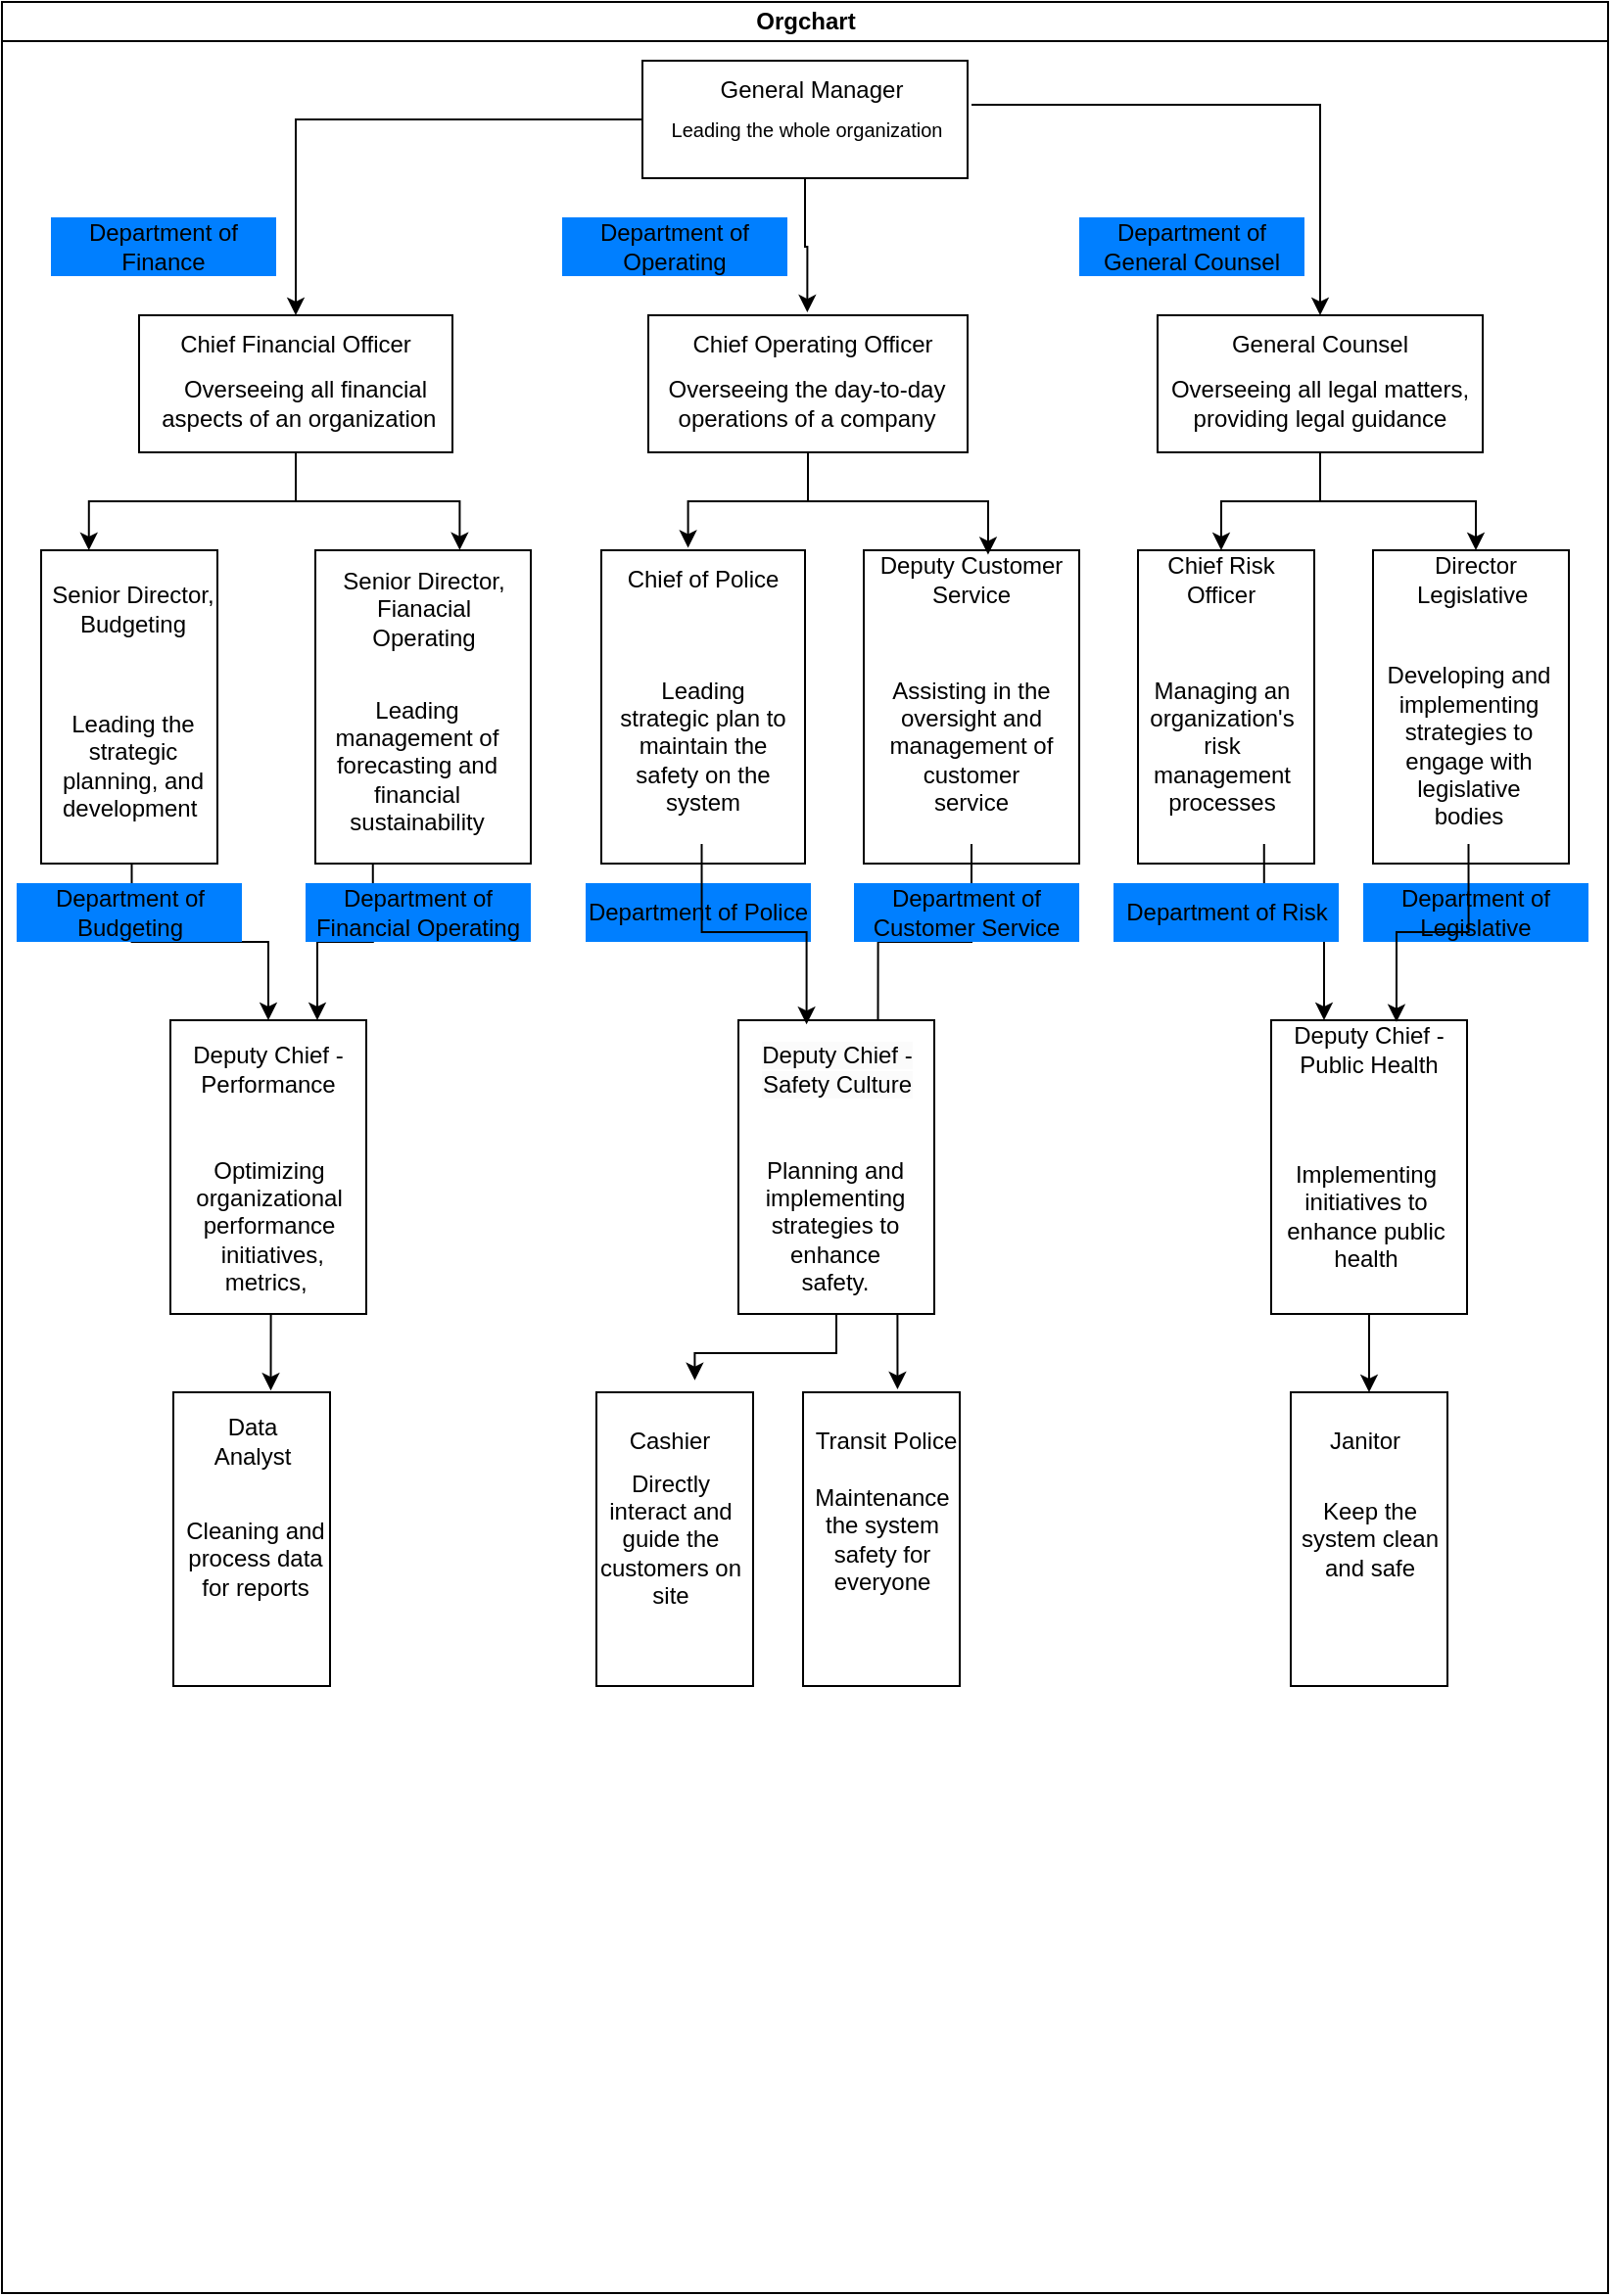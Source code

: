 <mxfile version="24.2.1" type="github">
  <diagram id="prtHgNgQTEPvFCAcTncT" name="Page-1">
    <mxGraphModel dx="1352" dy="1805" grid="1" gridSize="10" guides="1" tooltips="1" connect="1" arrows="1" fold="1" page="1" pageScale="1" pageWidth="827" pageHeight="1169" math="0" shadow="0">
      <root>
        <mxCell id="0" />
        <mxCell id="1" parent="0" />
        <mxCell id="dNxyNK7c78bLwvsdeMH5-11" value="Orgchart" style="swimlane;html=1;startSize=20;horizontal=1;containerType=tree;glass=0;" parent="1" vertex="1">
          <mxGeometry x="4" y="-40" width="820" height="1170" as="geometry">
            <mxRectangle width="90" height="30" as="alternateBounds" />
          </mxGeometry>
        </mxCell>
        <mxCell id="9DXy_nRxr1cRBCCIfclB-47" style="edgeStyle=orthogonalEdgeStyle;rounded=0;orthogonalLoop=1;jettySize=auto;html=1;" edge="1" parent="dNxyNK7c78bLwvsdeMH5-11" source="9DXy_nRxr1cRBCCIfclB-3" target="9DXy_nRxr1cRBCCIfclB-22">
          <mxGeometry relative="1" as="geometry" />
        </mxCell>
        <mxCell id="9DXy_nRxr1cRBCCIfclB-3" value="" style="verticalLabelPosition=bottom;verticalAlign=top;html=1;shape=mxgraph.basic.rect;fillColor2=none;strokeWidth=1;size=20;indent=5;" vertex="1" parent="dNxyNK7c78bLwvsdeMH5-11">
          <mxGeometry x="327" y="30" width="166" height="60" as="geometry" />
        </mxCell>
        <mxCell id="9DXy_nRxr1cRBCCIfclB-73" style="edgeStyle=orthogonalEdgeStyle;rounded=0;orthogonalLoop=1;jettySize=auto;html=1;entryX=0.25;entryY=0;entryDx=0;entryDy=0;" edge="1" parent="dNxyNK7c78bLwvsdeMH5-11" source="9DXy_nRxr1cRBCCIfclB-10" target="9DXy_nRxr1cRBCCIfclB-25">
          <mxGeometry relative="1" as="geometry" />
        </mxCell>
        <mxCell id="9DXy_nRxr1cRBCCIfclB-10" value="" style="verticalLabelPosition=bottom;verticalAlign=top;html=1;shape=mxgraph.basic.rect;fillColor2=none;strokeWidth=1;size=20;indent=5;" vertex="1" parent="dNxyNK7c78bLwvsdeMH5-11">
          <mxGeometry x="70" y="160" width="160" height="70" as="geometry" />
        </mxCell>
        <mxCell id="9DXy_nRxr1cRBCCIfclB-9" value="" style="verticalLabelPosition=bottom;verticalAlign=top;html=1;shape=mxgraph.basic.rect;fillColor2=none;strokeWidth=1;size=20;indent=5;" vertex="1" parent="dNxyNK7c78bLwvsdeMH5-11">
          <mxGeometry x="330" y="160" width="163" height="70" as="geometry" />
        </mxCell>
        <mxCell id="9DXy_nRxr1cRBCCIfclB-74" style="edgeStyle=orthogonalEdgeStyle;rounded=0;orthogonalLoop=1;jettySize=auto;html=1;entryX=0.5;entryY=0;entryDx=0;entryDy=0;" edge="1" parent="dNxyNK7c78bLwvsdeMH5-11" source="9DXy_nRxr1cRBCCIfclB-8" target="9DXy_nRxr1cRBCCIfclB-43">
          <mxGeometry relative="1" as="geometry" />
        </mxCell>
        <mxCell id="9DXy_nRxr1cRBCCIfclB-75" style="edgeStyle=orthogonalEdgeStyle;rounded=0;orthogonalLoop=1;jettySize=auto;html=1;entryX=0.5;entryY=0;entryDx=0;entryDy=0;" edge="1" parent="dNxyNK7c78bLwvsdeMH5-11" source="9DXy_nRxr1cRBCCIfclB-8" target="9DXy_nRxr1cRBCCIfclB-44">
          <mxGeometry relative="1" as="geometry" />
        </mxCell>
        <mxCell id="9DXy_nRxr1cRBCCIfclB-8" value="" style="verticalLabelPosition=bottom;verticalAlign=top;html=1;shape=mxgraph.basic.rect;fillColor2=none;strokeWidth=1;size=20;indent=5;" vertex="1" parent="dNxyNK7c78bLwvsdeMH5-11">
          <mxGeometry x="590" y="160" width="166" height="70" as="geometry" />
        </mxCell>
        <mxCell id="9DXy_nRxr1cRBCCIfclB-13" value="" style="verticalLabelPosition=bottom;verticalAlign=top;html=1;shape=mxgraph.basic.rect;fillColor2=none;strokeWidth=1;size=20;indent=5;" vertex="1" parent="dNxyNK7c78bLwvsdeMH5-11">
          <mxGeometry x="160" y="280" width="110" height="160" as="geometry" />
        </mxCell>
        <mxCell id="9DXy_nRxr1cRBCCIfclB-14" value="" style="verticalLabelPosition=bottom;verticalAlign=top;html=1;shape=mxgraph.basic.rect;fillColor2=none;strokeWidth=1;size=20;indent=5;" vertex="1" parent="dNxyNK7c78bLwvsdeMH5-11">
          <mxGeometry x="20" y="280" width="90" height="160" as="geometry" />
        </mxCell>
        <mxCell id="9DXy_nRxr1cRBCCIfclB-18" value="" style="verticalLabelPosition=bottom;verticalAlign=top;html=1;shape=mxgraph.basic.rect;fillColor2=none;strokeWidth=1;size=20;indent=5;" vertex="1" parent="dNxyNK7c78bLwvsdeMH5-11">
          <mxGeometry x="440" y="280" width="110" height="160" as="geometry" />
        </mxCell>
        <mxCell id="9DXy_nRxr1cRBCCIfclB-16" value="" style="verticalLabelPosition=bottom;verticalAlign=top;html=1;shape=mxgraph.basic.rect;fillColor2=none;strokeWidth=1;size=20;indent=5;" vertex="1" parent="dNxyNK7c78bLwvsdeMH5-11">
          <mxGeometry x="306" y="280" width="104" height="160" as="geometry" />
        </mxCell>
        <mxCell id="9DXy_nRxr1cRBCCIfclB-19" value="" style="verticalLabelPosition=bottom;verticalAlign=top;html=1;shape=mxgraph.basic.rect;fillColor2=none;strokeWidth=1;size=20;indent=5;" vertex="1" parent="dNxyNK7c78bLwvsdeMH5-11">
          <mxGeometry x="580" y="280" width="90" height="160" as="geometry" />
        </mxCell>
        <mxCell id="9DXy_nRxr1cRBCCIfclB-20" value="" style="verticalLabelPosition=bottom;verticalAlign=top;html=1;shape=mxgraph.basic.rect;fillColor2=none;strokeWidth=1;size=20;indent=5;" vertex="1" parent="dNxyNK7c78bLwvsdeMH5-11">
          <mxGeometry x="700" y="280" width="100" height="160" as="geometry" />
        </mxCell>
        <mxCell id="9DXy_nRxr1cRBCCIfclB-50" style="edgeStyle=orthogonalEdgeStyle;rounded=0;orthogonalLoop=1;jettySize=auto;html=1;exitX=1;exitY=0.75;exitDx=0;exitDy=0;entryX=0.5;entryY=0;entryDx=0;entryDy=0;" edge="1" parent="dNxyNK7c78bLwvsdeMH5-11" source="9DXy_nRxr1cRBCCIfclB-21" target="9DXy_nRxr1cRBCCIfclB-24">
          <mxGeometry relative="1" as="geometry" />
        </mxCell>
        <mxCell id="9DXy_nRxr1cRBCCIfclB-21" value="General Manager" style="text;html=1;align=center;verticalAlign=middle;whiteSpace=wrap;rounded=0;" vertex="1" parent="dNxyNK7c78bLwvsdeMH5-11">
          <mxGeometry x="332" y="30" width="163" height="30" as="geometry" />
        </mxCell>
        <mxCell id="9DXy_nRxr1cRBCCIfclB-22" value="Chief Financial Officer" style="text;html=1;align=center;verticalAlign=middle;whiteSpace=wrap;rounded=0;" vertex="1" parent="dNxyNK7c78bLwvsdeMH5-11">
          <mxGeometry x="80" y="160" width="140" height="30" as="geometry" />
        </mxCell>
        <mxCell id="9DXy_nRxr1cRBCCIfclB-24" value="General Counsel" style="text;html=1;align=center;verticalAlign=middle;whiteSpace=wrap;rounded=0;" vertex="1" parent="dNxyNK7c78bLwvsdeMH5-11">
          <mxGeometry x="608" y="160" width="130" height="30" as="geometry" />
        </mxCell>
        <mxCell id="9DXy_nRxr1cRBCCIfclB-25" value="Senior Director, Budgeting" style="text;html=1;align=center;verticalAlign=middle;whiteSpace=wrap;rounded=0;" vertex="1" parent="dNxyNK7c78bLwvsdeMH5-11">
          <mxGeometry x="22.5" y="280" width="87.5" height="60" as="geometry" />
        </mxCell>
        <mxCell id="9DXy_nRxr1cRBCCIfclB-27" value="Senior Director, Fianacial Operating" style="text;html=1;align=center;verticalAlign=middle;whiteSpace=wrap;rounded=0;" vertex="1" parent="dNxyNK7c78bLwvsdeMH5-11">
          <mxGeometry x="167.5" y="295" width="95" height="30" as="geometry" />
        </mxCell>
        <mxCell id="9DXy_nRxr1cRBCCIfclB-40" value="Chief of Police" style="text;html=1;align=center;verticalAlign=middle;whiteSpace=wrap;rounded=0;" vertex="1" parent="dNxyNK7c78bLwvsdeMH5-11">
          <mxGeometry x="311" y="280" width="94" height="30" as="geometry" />
        </mxCell>
        <mxCell id="9DXy_nRxr1cRBCCIfclB-42" value="Deputy Customer Service" style="text;html=1;align=center;verticalAlign=middle;whiteSpace=wrap;rounded=0;" vertex="1" parent="dNxyNK7c78bLwvsdeMH5-11">
          <mxGeometry x="440" y="280" width="110" height="30" as="geometry" />
        </mxCell>
        <mxCell id="9DXy_nRxr1cRBCCIfclB-43" value="Chief Risk Officer" style="text;html=1;align=center;verticalAlign=middle;whiteSpace=wrap;rounded=0;" vertex="1" parent="dNxyNK7c78bLwvsdeMH5-11">
          <mxGeometry x="580" y="280" width="85" height="30" as="geometry" />
        </mxCell>
        <mxCell id="9DXy_nRxr1cRBCCIfclB-44" value="Director Legislative&amp;nbsp;" style="text;html=1;align=center;verticalAlign=middle;whiteSpace=wrap;rounded=0;" vertex="1" parent="dNxyNK7c78bLwvsdeMH5-11">
          <mxGeometry x="705" y="280" width="95" height="30" as="geometry" />
        </mxCell>
        <mxCell id="9DXy_nRxr1cRBCCIfclB-46" style="edgeStyle=orthogonalEdgeStyle;rounded=0;orthogonalLoop=1;jettySize=auto;html=1;entryX=0.498;entryY=-0.021;entryDx=0;entryDy=0;entryPerimeter=0;" edge="1" parent="dNxyNK7c78bLwvsdeMH5-11" source="9DXy_nRxr1cRBCCIfclB-3" target="9DXy_nRxr1cRBCCIfclB-9">
          <mxGeometry relative="1" as="geometry" />
        </mxCell>
        <mxCell id="9DXy_nRxr1cRBCCIfclB-52" value="Chief Operating Officer" style="text;html=1;align=center;verticalAlign=middle;whiteSpace=wrap;rounded=0;" vertex="1" parent="dNxyNK7c78bLwvsdeMH5-11">
          <mxGeometry x="339" y="160" width="150" height="30" as="geometry" />
        </mxCell>
        <mxCell id="9DXy_nRxr1cRBCCIfclB-57" value="&lt;font style=&quot;font-size: 10px;&quot;&gt;Leading the whole organization&lt;/font&gt;" style="text;html=1;align=center;verticalAlign=middle;whiteSpace=wrap;rounded=0;" vertex="1" parent="dNxyNK7c78bLwvsdeMH5-11">
          <mxGeometry x="332" y="50" width="158" height="30" as="geometry" />
        </mxCell>
        <mxCell id="9DXy_nRxr1cRBCCIfclB-58" value="Department of Finance" style="text;html=1;align=center;verticalAlign=middle;whiteSpace=wrap;rounded=0;fillColor=#007FFF;" vertex="1" parent="dNxyNK7c78bLwvsdeMH5-11">
          <mxGeometry x="25" y="110" width="115" height="30" as="geometry" />
        </mxCell>
        <mxCell id="9DXy_nRxr1cRBCCIfclB-59" value="Department of Operating" style="text;html=1;align=center;verticalAlign=middle;whiteSpace=wrap;rounded=0;fillColor=#007FFF;" vertex="1" parent="dNxyNK7c78bLwvsdeMH5-11">
          <mxGeometry x="286" y="110" width="115" height="30" as="geometry" />
        </mxCell>
        <mxCell id="9DXy_nRxr1cRBCCIfclB-60" value="Department of General Counsel" style="text;html=1;align=center;verticalAlign=middle;whiteSpace=wrap;rounded=0;fillColor=#007FFF;" vertex="1" parent="dNxyNK7c78bLwvsdeMH5-11">
          <mxGeometry x="550" y="110" width="115" height="30" as="geometry" />
        </mxCell>
        <mxCell id="9DXy_nRxr1cRBCCIfclB-67" style="edgeStyle=orthogonalEdgeStyle;rounded=0;orthogonalLoop=1;jettySize=auto;html=1;entryX=0.426;entryY=-0.008;entryDx=0;entryDy=0;entryPerimeter=0;" edge="1" parent="dNxyNK7c78bLwvsdeMH5-11" source="9DXy_nRxr1cRBCCIfclB-9" target="9DXy_nRxr1cRBCCIfclB-16">
          <mxGeometry relative="1" as="geometry" />
        </mxCell>
        <mxCell id="9DXy_nRxr1cRBCCIfclB-68" style="edgeStyle=orthogonalEdgeStyle;rounded=0;orthogonalLoop=1;jettySize=auto;html=1;entryX=0.577;entryY=0.014;entryDx=0;entryDy=0;entryPerimeter=0;" edge="1" parent="dNxyNK7c78bLwvsdeMH5-11" source="9DXy_nRxr1cRBCCIfclB-9" target="9DXy_nRxr1cRBCCIfclB-18">
          <mxGeometry relative="1" as="geometry" />
        </mxCell>
        <mxCell id="9DXy_nRxr1cRBCCIfclB-71" style="edgeStyle=orthogonalEdgeStyle;rounded=0;orthogonalLoop=1;jettySize=auto;html=1;entryX=0.67;entryY=-0.001;entryDx=0;entryDy=0;entryPerimeter=0;" edge="1" parent="dNxyNK7c78bLwvsdeMH5-11" source="9DXy_nRxr1cRBCCIfclB-10" target="9DXy_nRxr1cRBCCIfclB-13">
          <mxGeometry relative="1" as="geometry" />
        </mxCell>
        <mxCell id="9DXy_nRxr1cRBCCIfclB-78" value="Overseeing all financial aspects of an organization &amp;nbsp;" style="text;html=1;align=center;verticalAlign=middle;whiteSpace=wrap;rounded=0;" vertex="1" parent="dNxyNK7c78bLwvsdeMH5-11">
          <mxGeometry x="80" y="190" width="150" height="30" as="geometry" />
        </mxCell>
        <mxCell id="9DXy_nRxr1cRBCCIfclB-80" value="Overseeing the day-to-day operations of a company" style="text;html=1;align=center;verticalAlign=middle;whiteSpace=wrap;rounded=0;" vertex="1" parent="dNxyNK7c78bLwvsdeMH5-11">
          <mxGeometry x="332" y="190" width="158" height="30" as="geometry" />
        </mxCell>
        <mxCell id="9DXy_nRxr1cRBCCIfclB-81" value="Overseeing all legal matters, providing legal guidance" style="text;html=1;align=center;verticalAlign=middle;whiteSpace=wrap;rounded=0;" vertex="1" parent="dNxyNK7c78bLwvsdeMH5-11">
          <mxGeometry x="594" y="190" width="158" height="30" as="geometry" />
        </mxCell>
        <mxCell id="9DXy_nRxr1cRBCCIfclB-113" style="edgeStyle=orthogonalEdgeStyle;rounded=0;orthogonalLoop=1;jettySize=auto;html=1;exitX=0.5;exitY=1;exitDx=0;exitDy=0;entryX=0.5;entryY=0;entryDx=0;entryDy=0;" edge="1" parent="dNxyNK7c78bLwvsdeMH5-11" source="9DXy_nRxr1cRBCCIfclB-82" target="9DXy_nRxr1cRBCCIfclB-108">
          <mxGeometry relative="1" as="geometry" />
        </mxCell>
        <mxCell id="9DXy_nRxr1cRBCCIfclB-82" value="Leading the strategic planning, and development&amp;nbsp;" style="text;html=1;align=center;verticalAlign=middle;whiteSpace=wrap;rounded=0;" vertex="1" parent="dNxyNK7c78bLwvsdeMH5-11">
          <mxGeometry x="22.5" y="340" width="87.5" height="100" as="geometry" />
        </mxCell>
        <mxCell id="9DXy_nRxr1cRBCCIfclB-116" style="edgeStyle=orthogonalEdgeStyle;rounded=0;orthogonalLoop=1;jettySize=auto;html=1;exitX=0.25;exitY=1;exitDx=0;exitDy=0;entryX=0.75;entryY=0;entryDx=0;entryDy=0;" edge="1" parent="dNxyNK7c78bLwvsdeMH5-11" source="9DXy_nRxr1cRBCCIfclB-84" target="9DXy_nRxr1cRBCCIfclB-108">
          <mxGeometry relative="1" as="geometry" />
        </mxCell>
        <mxCell id="9DXy_nRxr1cRBCCIfclB-84" value="Leading management of forecasting and financial sustainability" style="text;html=1;align=center;verticalAlign=middle;whiteSpace=wrap;rounded=0;" vertex="1" parent="dNxyNK7c78bLwvsdeMH5-11">
          <mxGeometry x="167.5" y="340" width="87.5" height="100" as="geometry" />
        </mxCell>
        <mxCell id="9DXy_nRxr1cRBCCIfclB-86" value="Leading strategic plan to maintain the safety on the system" style="text;html=1;align=center;verticalAlign=middle;whiteSpace=wrap;rounded=0;" vertex="1" parent="dNxyNK7c78bLwvsdeMH5-11">
          <mxGeometry x="313.5" y="330" width="87.5" height="100" as="geometry" />
        </mxCell>
        <mxCell id="9DXy_nRxr1cRBCCIfclB-118" style="edgeStyle=orthogonalEdgeStyle;rounded=0;orthogonalLoop=1;jettySize=auto;html=1;exitX=0.5;exitY=1;exitDx=0;exitDy=0;entryX=0.75;entryY=0;entryDx=0;entryDy=0;" edge="1" parent="dNxyNK7c78bLwvsdeMH5-11" source="9DXy_nRxr1cRBCCIfclB-87" target="9DXy_nRxr1cRBCCIfclB-101">
          <mxGeometry relative="1" as="geometry" />
        </mxCell>
        <mxCell id="9DXy_nRxr1cRBCCIfclB-87" value="Assisting in the oversight and management of customer service" style="text;html=1;align=center;verticalAlign=middle;whiteSpace=wrap;rounded=0;" vertex="1" parent="dNxyNK7c78bLwvsdeMH5-11">
          <mxGeometry x="451.25" y="330" width="87.5" height="100" as="geometry" />
        </mxCell>
        <mxCell id="9DXy_nRxr1cRBCCIfclB-119" style="edgeStyle=orthogonalEdgeStyle;rounded=0;orthogonalLoop=1;jettySize=auto;html=1;exitX=0.75;exitY=1;exitDx=0;exitDy=0;entryX=0.25;entryY=0;entryDx=0;entryDy=0;" edge="1" parent="dNxyNK7c78bLwvsdeMH5-11" source="9DXy_nRxr1cRBCCIfclB-88" target="9DXy_nRxr1cRBCCIfclB-112">
          <mxGeometry relative="1" as="geometry" />
        </mxCell>
        <mxCell id="9DXy_nRxr1cRBCCIfclB-88" value="Managing an organization&#39;s risk management processes" style="text;html=1;align=center;verticalAlign=middle;whiteSpace=wrap;rounded=0;" vertex="1" parent="dNxyNK7c78bLwvsdeMH5-11">
          <mxGeometry x="578.75" y="330" width="87.5" height="100" as="geometry" />
        </mxCell>
        <mxCell id="9DXy_nRxr1cRBCCIfclB-89" value="Developing and implementing strategies to engage with legislative bodies" style="text;html=1;align=center;verticalAlign=middle;whiteSpace=wrap;rounded=0;" vertex="1" parent="dNxyNK7c78bLwvsdeMH5-11">
          <mxGeometry x="705" y="330" width="87.5" height="100" as="geometry" />
        </mxCell>
        <mxCell id="9DXy_nRxr1cRBCCIfclB-92" value="Department of Budgeting" style="text;html=1;align=center;verticalAlign=middle;whiteSpace=wrap;rounded=0;fillColor=#007FFF;" vertex="1" parent="dNxyNK7c78bLwvsdeMH5-11">
          <mxGeometry x="7.5" y="450" width="115" height="30" as="geometry" />
        </mxCell>
        <mxCell id="9DXy_nRxr1cRBCCIfclB-93" value="Department of Financial Operating" style="text;html=1;align=center;verticalAlign=middle;whiteSpace=wrap;rounded=0;fillColor=#007FFF;" vertex="1" parent="dNxyNK7c78bLwvsdeMH5-11">
          <mxGeometry x="155" y="450" width="115" height="30" as="geometry" />
        </mxCell>
        <mxCell id="9DXy_nRxr1cRBCCIfclB-94" value="Department of Police" style="text;html=1;align=center;verticalAlign=middle;whiteSpace=wrap;rounded=0;fillColor=#007FFF;" vertex="1" parent="dNxyNK7c78bLwvsdeMH5-11">
          <mxGeometry x="298" y="450" width="115" height="30" as="geometry" />
        </mxCell>
        <mxCell id="9DXy_nRxr1cRBCCIfclB-95" value="Department of Customer Service" style="text;html=1;align=center;verticalAlign=middle;whiteSpace=wrap;rounded=0;fillColor=#007FFF;" vertex="1" parent="dNxyNK7c78bLwvsdeMH5-11">
          <mxGeometry x="435" y="450" width="115" height="30" as="geometry" />
        </mxCell>
        <mxCell id="9DXy_nRxr1cRBCCIfclB-96" value="Department of Risk" style="text;html=1;align=center;verticalAlign=middle;whiteSpace=wrap;rounded=0;fillColor=#007FFF;" vertex="1" parent="dNxyNK7c78bLwvsdeMH5-11">
          <mxGeometry x="567.5" y="450" width="115" height="30" as="geometry" />
        </mxCell>
        <mxCell id="9DXy_nRxr1cRBCCIfclB-97" value="Department of Legislative" style="text;html=1;align=center;verticalAlign=middle;whiteSpace=wrap;rounded=0;fillColor=#007FFF;" vertex="1" parent="dNxyNK7c78bLwvsdeMH5-11">
          <mxGeometry x="695" y="450" width="115" height="30" as="geometry" />
        </mxCell>
        <mxCell id="9DXy_nRxr1cRBCCIfclB-100" value="" style="rounded=0;whiteSpace=wrap;html=1;" vertex="1" parent="dNxyNK7c78bLwvsdeMH5-11">
          <mxGeometry x="376" y="520" width="100" height="150" as="geometry" />
        </mxCell>
        <mxCell id="9DXy_nRxr1cRBCCIfclB-101" value="&lt;span style=&quot;caret-color: rgb(0, 0, 0); color: rgb(0, 0, 0); font-family: Helvetica; font-size: 12px; font-style: normal; font-variant-caps: normal; font-weight: 400; letter-spacing: normal; orphans: auto; text-align: center; text-indent: 0px; text-transform: none; white-space: normal; widows: auto; word-spacing: 0px; -webkit-text-stroke-width: 0px; background-color: rgb(251, 251, 251); text-decoration: none; display: inline !important; float: none;&quot;&gt;Deputy Chief - Safety Culture&lt;/span&gt;" style="text;html=1;align=center;verticalAlign=middle;whiteSpace=wrap;rounded=0;" vertex="1" parent="dNxyNK7c78bLwvsdeMH5-11">
          <mxGeometry x="383.5" y="530" width="85" height="30" as="geometry" />
        </mxCell>
        <mxCell id="9DXy_nRxr1cRBCCIfclB-126" style="edgeStyle=orthogonalEdgeStyle;rounded=0;orthogonalLoop=1;jettySize=auto;html=1;exitX=0.5;exitY=1;exitDx=0;exitDy=0;entryX=0.5;entryY=0;entryDx=0;entryDy=0;" edge="1" parent="dNxyNK7c78bLwvsdeMH5-11" source="9DXy_nRxr1cRBCCIfclB-103" target="9DXy_nRxr1cRBCCIfclB-124">
          <mxGeometry relative="1" as="geometry" />
        </mxCell>
        <mxCell id="9DXy_nRxr1cRBCCIfclB-103" value="" style="rounded=0;whiteSpace=wrap;html=1;" vertex="1" parent="dNxyNK7c78bLwvsdeMH5-11">
          <mxGeometry x="648" y="520" width="100" height="150" as="geometry" />
        </mxCell>
        <mxCell id="9DXy_nRxr1cRBCCIfclB-104" value="" style="rounded=0;whiteSpace=wrap;html=1;" vertex="1" parent="dNxyNK7c78bLwvsdeMH5-11">
          <mxGeometry x="87.5" y="710" width="80" height="150" as="geometry" />
        </mxCell>
        <mxCell id="9DXy_nRxr1cRBCCIfclB-105" value="" style="rounded=0;whiteSpace=wrap;html=1;" vertex="1" parent="dNxyNK7c78bLwvsdeMH5-11">
          <mxGeometry x="409" y="710" width="80" height="150" as="geometry" />
        </mxCell>
        <mxCell id="9DXy_nRxr1cRBCCIfclB-106" value="" style="rounded=0;whiteSpace=wrap;html=1;" vertex="1" parent="dNxyNK7c78bLwvsdeMH5-11">
          <mxGeometry x="303.5" y="710" width="80" height="150" as="geometry" />
        </mxCell>
        <mxCell id="9DXy_nRxr1cRBCCIfclB-108" value="" style="rounded=0;whiteSpace=wrap;html=1;" vertex="1" parent="dNxyNK7c78bLwvsdeMH5-11">
          <mxGeometry x="86" y="520" width="100" height="150" as="geometry" />
        </mxCell>
        <mxCell id="9DXy_nRxr1cRBCCIfclB-109" value="Cashier" style="text;html=1;align=center;verticalAlign=middle;whiteSpace=wrap;rounded=0;" vertex="1" parent="dNxyNK7c78bLwvsdeMH5-11">
          <mxGeometry x="311" y="720" width="60" height="30" as="geometry" />
        </mxCell>
        <mxCell id="9DXy_nRxr1cRBCCIfclB-110" value="Transit Police" style="text;html=1;align=center;verticalAlign=middle;whiteSpace=wrap;rounded=0;" vertex="1" parent="dNxyNK7c78bLwvsdeMH5-11">
          <mxGeometry x="413" y="720" width="77" height="30" as="geometry" />
        </mxCell>
        <mxCell id="9DXy_nRxr1cRBCCIfclB-111" value="Deputy Chief - Performance" style="text;html=1;align=center;verticalAlign=middle;whiteSpace=wrap;rounded=0;" vertex="1" parent="dNxyNK7c78bLwvsdeMH5-11">
          <mxGeometry x="81" y="530" width="110" height="30" as="geometry" />
        </mxCell>
        <mxCell id="9DXy_nRxr1cRBCCIfclB-112" value="Deputy Chief - Public Health" style="text;html=1;align=center;verticalAlign=middle;whiteSpace=wrap;rounded=0;" vertex="1" parent="dNxyNK7c78bLwvsdeMH5-11">
          <mxGeometry x="652" y="520" width="92" height="30" as="geometry" />
        </mxCell>
        <mxCell id="9DXy_nRxr1cRBCCIfclB-117" style="edgeStyle=orthogonalEdgeStyle;rounded=0;orthogonalLoop=1;jettySize=auto;html=1;exitX=0.5;exitY=1;exitDx=0;exitDy=0;entryX=0.348;entryY=0.014;entryDx=0;entryDy=0;entryPerimeter=0;" edge="1" parent="dNxyNK7c78bLwvsdeMH5-11" source="9DXy_nRxr1cRBCCIfclB-86" target="9DXy_nRxr1cRBCCIfclB-100">
          <mxGeometry relative="1" as="geometry" />
        </mxCell>
        <mxCell id="9DXy_nRxr1cRBCCIfclB-120" style="edgeStyle=orthogonalEdgeStyle;rounded=0;orthogonalLoop=1;jettySize=auto;html=1;exitX=0.5;exitY=1;exitDx=0;exitDy=0;entryX=0.652;entryY=0.029;entryDx=0;entryDy=0;entryPerimeter=0;" edge="1" parent="dNxyNK7c78bLwvsdeMH5-11" source="9DXy_nRxr1cRBCCIfclB-89" target="9DXy_nRxr1cRBCCIfclB-112">
          <mxGeometry relative="1" as="geometry" />
        </mxCell>
        <mxCell id="9DXy_nRxr1cRBCCIfclB-121" style="edgeStyle=orthogonalEdgeStyle;rounded=0;orthogonalLoop=1;jettySize=auto;html=1;exitX=0.5;exitY=1;exitDx=0;exitDy=0;entryX=0.628;entryY=-0.041;entryDx=0;entryDy=0;entryPerimeter=0;" edge="1" parent="dNxyNK7c78bLwvsdeMH5-11" source="9DXy_nRxr1cRBCCIfclB-100" target="9DXy_nRxr1cRBCCIfclB-106">
          <mxGeometry relative="1" as="geometry" />
        </mxCell>
        <mxCell id="9DXy_nRxr1cRBCCIfclB-122" style="edgeStyle=orthogonalEdgeStyle;rounded=0;orthogonalLoop=1;jettySize=auto;html=1;exitX=0.75;exitY=1;exitDx=0;exitDy=0;entryX=0.603;entryY=-0.01;entryDx=0;entryDy=0;entryPerimeter=0;" edge="1" parent="dNxyNK7c78bLwvsdeMH5-11" source="9DXy_nRxr1cRBCCIfclB-100" target="9DXy_nRxr1cRBCCIfclB-105">
          <mxGeometry relative="1" as="geometry" />
        </mxCell>
        <mxCell id="9DXy_nRxr1cRBCCIfclB-123" value="Data Analyst" style="text;html=1;align=center;verticalAlign=middle;whiteSpace=wrap;rounded=0;" vertex="1" parent="dNxyNK7c78bLwvsdeMH5-11">
          <mxGeometry x="97.5" y="720" width="60" height="30" as="geometry" />
        </mxCell>
        <mxCell id="9DXy_nRxr1cRBCCIfclB-124" value="" style="rounded=0;whiteSpace=wrap;html=1;" vertex="1" parent="dNxyNK7c78bLwvsdeMH5-11">
          <mxGeometry x="658" y="710" width="80" height="150" as="geometry" />
        </mxCell>
        <mxCell id="9DXy_nRxr1cRBCCIfclB-125" value="Janitor" style="text;html=1;align=center;verticalAlign=middle;whiteSpace=wrap;rounded=0;" vertex="1" parent="dNxyNK7c78bLwvsdeMH5-11">
          <mxGeometry x="666.25" y="720" width="60" height="30" as="geometry" />
        </mxCell>
        <mxCell id="9DXy_nRxr1cRBCCIfclB-127" style="edgeStyle=orthogonalEdgeStyle;rounded=0;orthogonalLoop=1;jettySize=auto;html=1;exitX=0.5;exitY=1;exitDx=0;exitDy=0;entryX=0.622;entryY=-0.006;entryDx=0;entryDy=0;entryPerimeter=0;" edge="1" parent="dNxyNK7c78bLwvsdeMH5-11" source="9DXy_nRxr1cRBCCIfclB-108" target="9DXy_nRxr1cRBCCIfclB-104">
          <mxGeometry relative="1" as="geometry" />
        </mxCell>
        <mxCell id="9DXy_nRxr1cRBCCIfclB-128" value="Optimizing organizational performance &amp;nbsp;initiatives, metrics,&amp;nbsp;" style="text;html=1;align=center;verticalAlign=middle;whiteSpace=wrap;rounded=0;" vertex="1" parent="dNxyNK7c78bLwvsdeMH5-11">
          <mxGeometry x="94.75" y="595" width="82.5" height="60" as="geometry" />
        </mxCell>
        <mxCell id="9DXy_nRxr1cRBCCIfclB-130" value="Planning and implementing strategies to enhance safety." style="text;html=1;align=center;verticalAlign=middle;whiteSpace=wrap;rounded=0;" vertex="1" parent="dNxyNK7c78bLwvsdeMH5-11">
          <mxGeometry x="383.5" y="595" width="82.5" height="60" as="geometry" />
        </mxCell>
        <mxCell id="9DXy_nRxr1cRBCCIfclB-131" value="Implementing initiatives to enhance public health" style="text;html=1;align=center;verticalAlign=middle;whiteSpace=wrap;rounded=0;" vertex="1" parent="dNxyNK7c78bLwvsdeMH5-11">
          <mxGeometry x="655" y="590" width="82.5" height="60" as="geometry" />
        </mxCell>
        <mxCell id="9DXy_nRxr1cRBCCIfclB-132" value="Keep the system clean and safe" style="text;html=1;align=center;verticalAlign=middle;whiteSpace=wrap;rounded=0;" vertex="1" parent="dNxyNK7c78bLwvsdeMH5-11">
          <mxGeometry x="656.75" y="755" width="82.5" height="60" as="geometry" />
        </mxCell>
        <mxCell id="9DXy_nRxr1cRBCCIfclB-133" value="Maintenance the system safety for everyone" style="text;html=1;align=center;verticalAlign=middle;whiteSpace=wrap;rounded=0;" vertex="1" parent="dNxyNK7c78bLwvsdeMH5-11">
          <mxGeometry x="407.75" y="755" width="82.5" height="60" as="geometry" />
        </mxCell>
        <mxCell id="9DXy_nRxr1cRBCCIfclB-134" value="Directly interact and guide the customers on site" style="text;html=1;align=center;verticalAlign=middle;whiteSpace=wrap;rounded=0;" vertex="1" parent="dNxyNK7c78bLwvsdeMH5-11">
          <mxGeometry x="299.75" y="755" width="82.5" height="60" as="geometry" />
        </mxCell>
        <mxCell id="9DXy_nRxr1cRBCCIfclB-135" value="Cleaning and process data for reports" style="text;html=1;align=center;verticalAlign=middle;whiteSpace=wrap;rounded=0;" vertex="1" parent="dNxyNK7c78bLwvsdeMH5-11">
          <mxGeometry x="87.5" y="765" width="82.5" height="60" as="geometry" />
        </mxCell>
      </root>
    </mxGraphModel>
  </diagram>
</mxfile>
